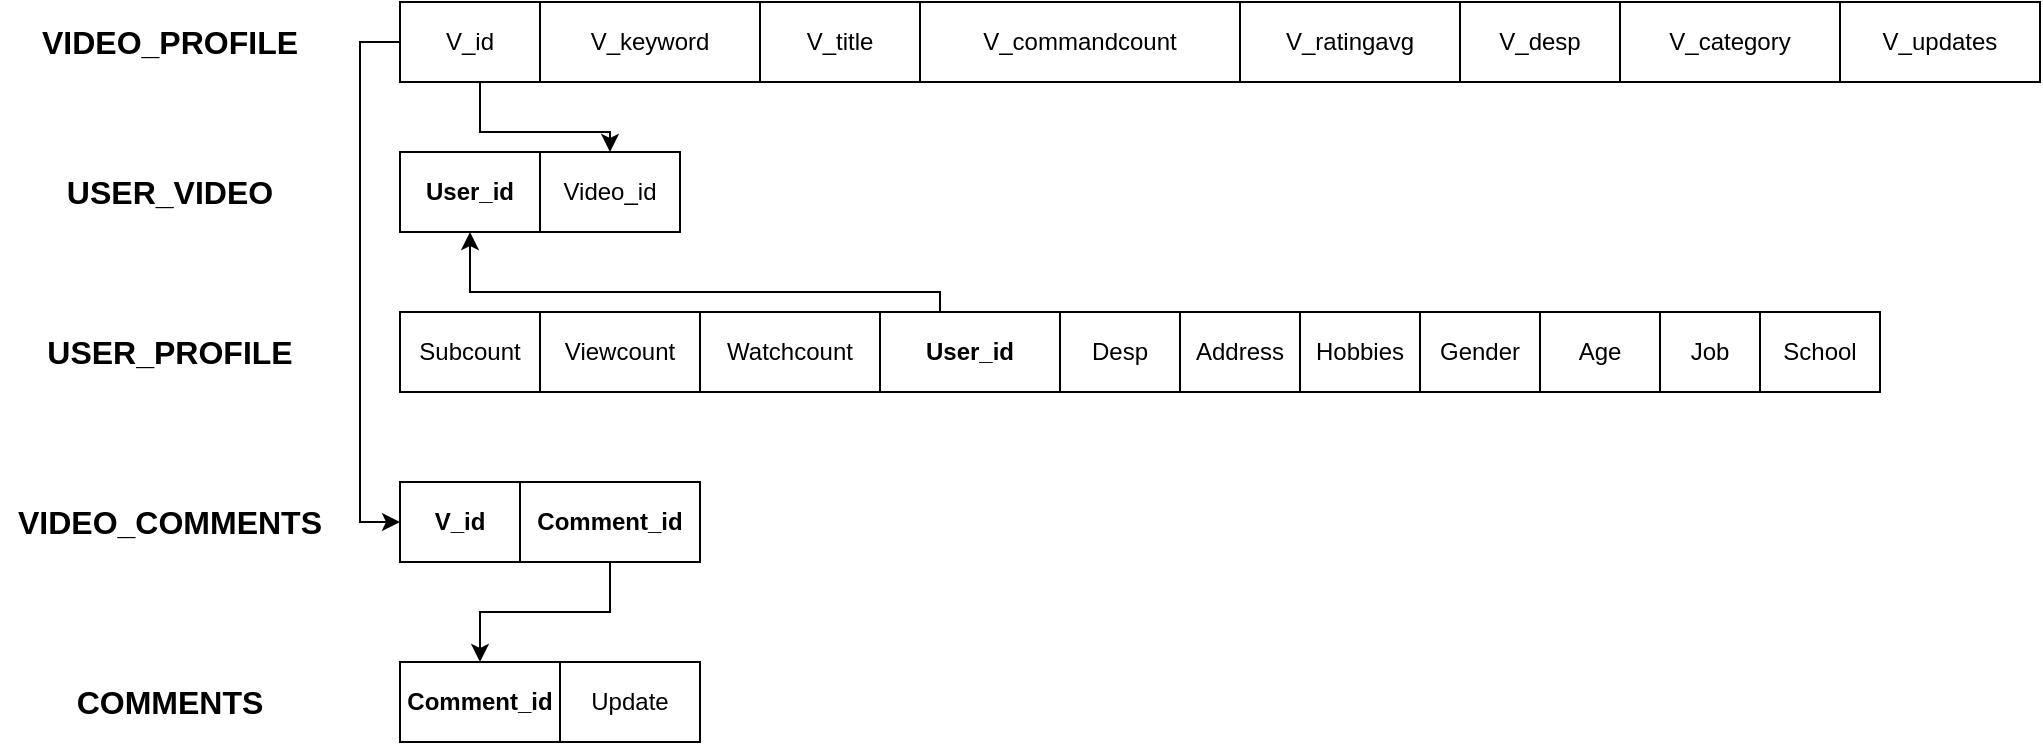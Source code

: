 <mxfile version="20.6.2" type="github">
  <diagram name="Page-1" id="52a04d89-c75d-2922-d76d-85b35f80e030">
    <mxGraphModel dx="1038" dy="513" grid="1" gridSize="10" guides="1" tooltips="1" connect="1" arrows="1" fold="1" page="1" pageScale="1" pageWidth="1100" pageHeight="850" math="0" shadow="0">
      <root>
        <mxCell id="0" />
        <mxCell id="1" parent="0" />
        <mxCell id="1E05wzdsz2HgL3BzRdNG-12" value="&lt;h1 style=&quot;font-size: 16px;&quot;&gt;VIDEO_PROFILE&lt;/h1&gt;" style="text;html=1;strokeColor=none;fillColor=none;align=center;verticalAlign=middle;whiteSpace=wrap;rounded=0;fontSize=16;horizontal=1;" parent="1" vertex="1">
          <mxGeometry x="40" y="90" width="170" height="30" as="geometry" />
        </mxCell>
        <mxCell id="1E05wzdsz2HgL3BzRdNG-55" style="edgeStyle=orthogonalEdgeStyle;rounded=0;orthogonalLoop=1;jettySize=auto;html=1;fontSize=12;" parent="1" source="1E05wzdsz2HgL3BzRdNG-14" target="1E05wzdsz2HgL3BzRdNG-28" edge="1">
          <mxGeometry relative="1" as="geometry">
            <Array as="points">
              <mxPoint x="280" y="150" />
              <mxPoint x="345" y="150" />
            </Array>
          </mxGeometry>
        </mxCell>
        <mxCell id="1E05wzdsz2HgL3BzRdNG-57" style="edgeStyle=orthogonalEdgeStyle;rounded=0;orthogonalLoop=1;jettySize=auto;html=1;fontSize=12;entryX=0;entryY=0.5;entryDx=0;entryDy=0;" parent="1" source="1E05wzdsz2HgL3BzRdNG-14" target="1E05wzdsz2HgL3BzRdNG-42" edge="1">
          <mxGeometry relative="1" as="geometry">
            <mxPoint x="230" y="360" as="targetPoint" />
            <Array as="points">
              <mxPoint x="220" y="105" />
              <mxPoint x="220" y="345" />
            </Array>
          </mxGeometry>
        </mxCell>
        <mxCell id="1E05wzdsz2HgL3BzRdNG-14" value="V_id" style="rounded=0;whiteSpace=wrap;html=1;fontStyle=0;fontSize=12;" parent="1" vertex="1">
          <mxGeometry x="240" y="85" width="70" height="40" as="geometry" />
        </mxCell>
        <mxCell id="1E05wzdsz2HgL3BzRdNG-16" value="V_keyword" style="whiteSpace=wrap;html=1;fontSize=12;rounded=0;fontStyle=0;" parent="1" vertex="1">
          <mxGeometry x="310" y="85" width="110" height="40" as="geometry" />
        </mxCell>
        <mxCell id="1E05wzdsz2HgL3BzRdNG-18" value="V_title" style="whiteSpace=wrap;html=1;fontSize=12;rounded=0;fontStyle=0;" parent="1" vertex="1">
          <mxGeometry x="420" y="85" width="80" height="40" as="geometry" />
        </mxCell>
        <mxCell id="1E05wzdsz2HgL3BzRdNG-21" value="V_commandcount" style="whiteSpace=wrap;html=1;fontSize=12;rounded=0;fontStyle=0;" parent="1" vertex="1">
          <mxGeometry x="500" y="85" width="160" height="40" as="geometry" />
        </mxCell>
        <mxCell id="1E05wzdsz2HgL3BzRdNG-22" value="V_ratingavg" style="whiteSpace=wrap;html=1;fontSize=12;rounded=0;fontStyle=0;" parent="1" vertex="1">
          <mxGeometry x="660" y="85" width="110" height="40" as="geometry" />
        </mxCell>
        <mxCell id="1E05wzdsz2HgL3BzRdNG-23" value="V_desp" style="whiteSpace=wrap;html=1;fontSize=12;rounded=0;fontStyle=0;" parent="1" vertex="1">
          <mxGeometry x="770" y="85" width="80" height="40" as="geometry" />
        </mxCell>
        <mxCell id="1E05wzdsz2HgL3BzRdNG-24" value="V_category" style="whiteSpace=wrap;html=1;fontSize=12;rounded=0;fontStyle=0;" parent="1" vertex="1">
          <mxGeometry x="850" y="85" width="110" height="40" as="geometry" />
        </mxCell>
        <mxCell id="1E05wzdsz2HgL3BzRdNG-25" value="V_updates" style="whiteSpace=wrap;html=1;fontSize=12;rounded=0;fontStyle=0;" parent="1" vertex="1">
          <mxGeometry x="960" y="85" width="100" height="40" as="geometry" />
        </mxCell>
        <mxCell id="1E05wzdsz2HgL3BzRdNG-26" value="&lt;h1 style=&quot;font-size: 16px;&quot;&gt;USER_VIDEO&lt;/h1&gt;" style="text;html=1;strokeColor=none;fillColor=none;align=center;verticalAlign=middle;whiteSpace=wrap;rounded=0;fontSize=16;horizontal=1;" parent="1" vertex="1">
          <mxGeometry x="40" y="165" width="170" height="30" as="geometry" />
        </mxCell>
        <mxCell id="1E05wzdsz2HgL3BzRdNG-27" value="User_id" style="rounded=0;whiteSpace=wrap;html=1;fontStyle=1;fontSize=12;" parent="1" vertex="1">
          <mxGeometry x="240" y="160" width="70" height="40" as="geometry" />
        </mxCell>
        <mxCell id="1E05wzdsz2HgL3BzRdNG-28" value="Video_id" style="rounded=0;whiteSpace=wrap;html=1;fontStyle=0;fontSize=12;" parent="1" vertex="1">
          <mxGeometry x="310" y="160" width="70" height="40" as="geometry" />
        </mxCell>
        <mxCell id="1E05wzdsz2HgL3BzRdNG-29" value="&lt;h1 style=&quot;font-size: 16px;&quot;&gt;USER_PROFILE&lt;/h1&gt;" style="text;html=1;strokeColor=none;fillColor=none;align=center;verticalAlign=middle;whiteSpace=wrap;rounded=0;fontSize=16;horizontal=1;" parent="1" vertex="1">
          <mxGeometry x="40" y="245" width="170" height="30" as="geometry" />
        </mxCell>
        <mxCell id="1E05wzdsz2HgL3BzRdNG-30" value="Subcount" style="rounded=0;whiteSpace=wrap;html=1;fontStyle=0;fontSize=12;" parent="1" vertex="1">
          <mxGeometry x="240" y="240" width="70" height="40" as="geometry" />
        </mxCell>
        <mxCell id="1E05wzdsz2HgL3BzRdNG-31" value="Viewcount" style="rounded=0;whiteSpace=wrap;html=1;fontStyle=0;fontSize=12;" parent="1" vertex="1">
          <mxGeometry x="310" y="240" width="80" height="40" as="geometry" />
        </mxCell>
        <mxCell id="1E05wzdsz2HgL3BzRdNG-32" value="Watchcount" style="rounded=0;whiteSpace=wrap;html=1;fontStyle=0;fontSize=12;" parent="1" vertex="1">
          <mxGeometry x="390" y="240" width="90" height="40" as="geometry" />
        </mxCell>
        <mxCell id="1E05wzdsz2HgL3BzRdNG-63" style="edgeStyle=orthogonalEdgeStyle;rounded=0;orthogonalLoop=1;jettySize=auto;html=1;entryX=0.5;entryY=1;entryDx=0;entryDy=0;fontSize=12;" parent="1" source="1E05wzdsz2HgL3BzRdNG-33" target="1E05wzdsz2HgL3BzRdNG-27" edge="1">
          <mxGeometry relative="1" as="geometry">
            <Array as="points">
              <mxPoint x="510" y="230" />
              <mxPoint x="275" y="230" />
            </Array>
          </mxGeometry>
        </mxCell>
        <mxCell id="1E05wzdsz2HgL3BzRdNG-33" value="User_id" style="rounded=0;whiteSpace=wrap;html=1;fontStyle=1;fontSize=12;" parent="1" vertex="1">
          <mxGeometry x="480" y="240" width="90" height="40" as="geometry" />
        </mxCell>
        <mxCell id="1E05wzdsz2HgL3BzRdNG-34" value="Desp" style="rounded=0;whiteSpace=wrap;html=1;fontStyle=0;fontSize=12;" parent="1" vertex="1">
          <mxGeometry x="570" y="240" width="60" height="40" as="geometry" />
        </mxCell>
        <mxCell id="1E05wzdsz2HgL3BzRdNG-35" value="Address" style="rounded=0;whiteSpace=wrap;html=1;fontStyle=0;fontSize=12;" parent="1" vertex="1">
          <mxGeometry x="630" y="240" width="60" height="40" as="geometry" />
        </mxCell>
        <mxCell id="1E05wzdsz2HgL3BzRdNG-36" value="Hobbies" style="rounded=0;whiteSpace=wrap;html=1;fontStyle=0;fontSize=12;" parent="1" vertex="1">
          <mxGeometry x="690" y="240" width="60" height="40" as="geometry" />
        </mxCell>
        <mxCell id="1E05wzdsz2HgL3BzRdNG-37" value="Gender" style="rounded=0;whiteSpace=wrap;html=1;fontStyle=0;fontSize=12;" parent="1" vertex="1">
          <mxGeometry x="750" y="240" width="60" height="40" as="geometry" />
        </mxCell>
        <mxCell id="1E05wzdsz2HgL3BzRdNG-38" value="Age" style="rounded=0;whiteSpace=wrap;html=1;fontStyle=0;fontSize=12;" parent="1" vertex="1">
          <mxGeometry x="810" y="240" width="60" height="40" as="geometry" />
        </mxCell>
        <mxCell id="1E05wzdsz2HgL3BzRdNG-39" value="Job" style="rounded=0;whiteSpace=wrap;html=1;fontStyle=0;fontSize=12;" parent="1" vertex="1">
          <mxGeometry x="870" y="240" width="50" height="40" as="geometry" />
        </mxCell>
        <mxCell id="1E05wzdsz2HgL3BzRdNG-40" value="School" style="rounded=0;whiteSpace=wrap;html=1;fontStyle=0;fontSize=12;" parent="1" vertex="1">
          <mxGeometry x="920" y="240" width="60" height="40" as="geometry" />
        </mxCell>
        <mxCell id="1E05wzdsz2HgL3BzRdNG-41" value="&lt;h1 style=&quot;font-size: 16px;&quot;&gt;VIDEO_COMMENTS&lt;/h1&gt;" style="text;html=1;strokeColor=none;fillColor=none;align=center;verticalAlign=middle;whiteSpace=wrap;rounded=0;fontSize=16;horizontal=1;" parent="1" vertex="1">
          <mxGeometry x="40" y="330" width="170" height="30" as="geometry" />
        </mxCell>
        <mxCell id="1E05wzdsz2HgL3BzRdNG-42" value="V_id" style="rounded=0;whiteSpace=wrap;html=1;fontStyle=1;fontSize=12;" parent="1" vertex="1">
          <mxGeometry x="240" y="325" width="60" height="40" as="geometry" />
        </mxCell>
        <mxCell id="g6LXdmhgPK--39WhfFG2-1" style="edgeStyle=orthogonalEdgeStyle;rounded=0;orthogonalLoop=1;jettySize=auto;html=1;entryX=0.5;entryY=0;entryDx=0;entryDy=0;" edge="1" parent="1" source="1E05wzdsz2HgL3BzRdNG-43" target="1E05wzdsz2HgL3BzRdNG-45">
          <mxGeometry relative="1" as="geometry" />
        </mxCell>
        <mxCell id="1E05wzdsz2HgL3BzRdNG-43" value="Comment_id" style="rounded=0;whiteSpace=wrap;html=1;fontStyle=1;fontSize=12;" parent="1" vertex="1">
          <mxGeometry x="300" y="325" width="90" height="40" as="geometry" />
        </mxCell>
        <mxCell id="1E05wzdsz2HgL3BzRdNG-44" value="&lt;h1 style=&quot;font-size: 16px;&quot;&gt;COMMENTS&lt;/h1&gt;" style="text;html=1;strokeColor=none;fillColor=none;align=center;verticalAlign=middle;whiteSpace=wrap;rounded=0;fontSize=16;horizontal=1;" parent="1" vertex="1">
          <mxGeometry x="40" y="420" width="170" height="30" as="geometry" />
        </mxCell>
        <mxCell id="1E05wzdsz2HgL3BzRdNG-45" value="Comment_id" style="rounded=0;whiteSpace=wrap;html=1;fontStyle=1;fontSize=12;" parent="1" vertex="1">
          <mxGeometry x="240" y="415" width="80" height="40" as="geometry" />
        </mxCell>
        <mxCell id="1E05wzdsz2HgL3BzRdNG-46" value="Update" style="rounded=0;whiteSpace=wrap;html=1;fontStyle=0;fontSize=12;" parent="1" vertex="1">
          <mxGeometry x="320" y="415" width="70" height="40" as="geometry" />
        </mxCell>
      </root>
    </mxGraphModel>
  </diagram>
</mxfile>

